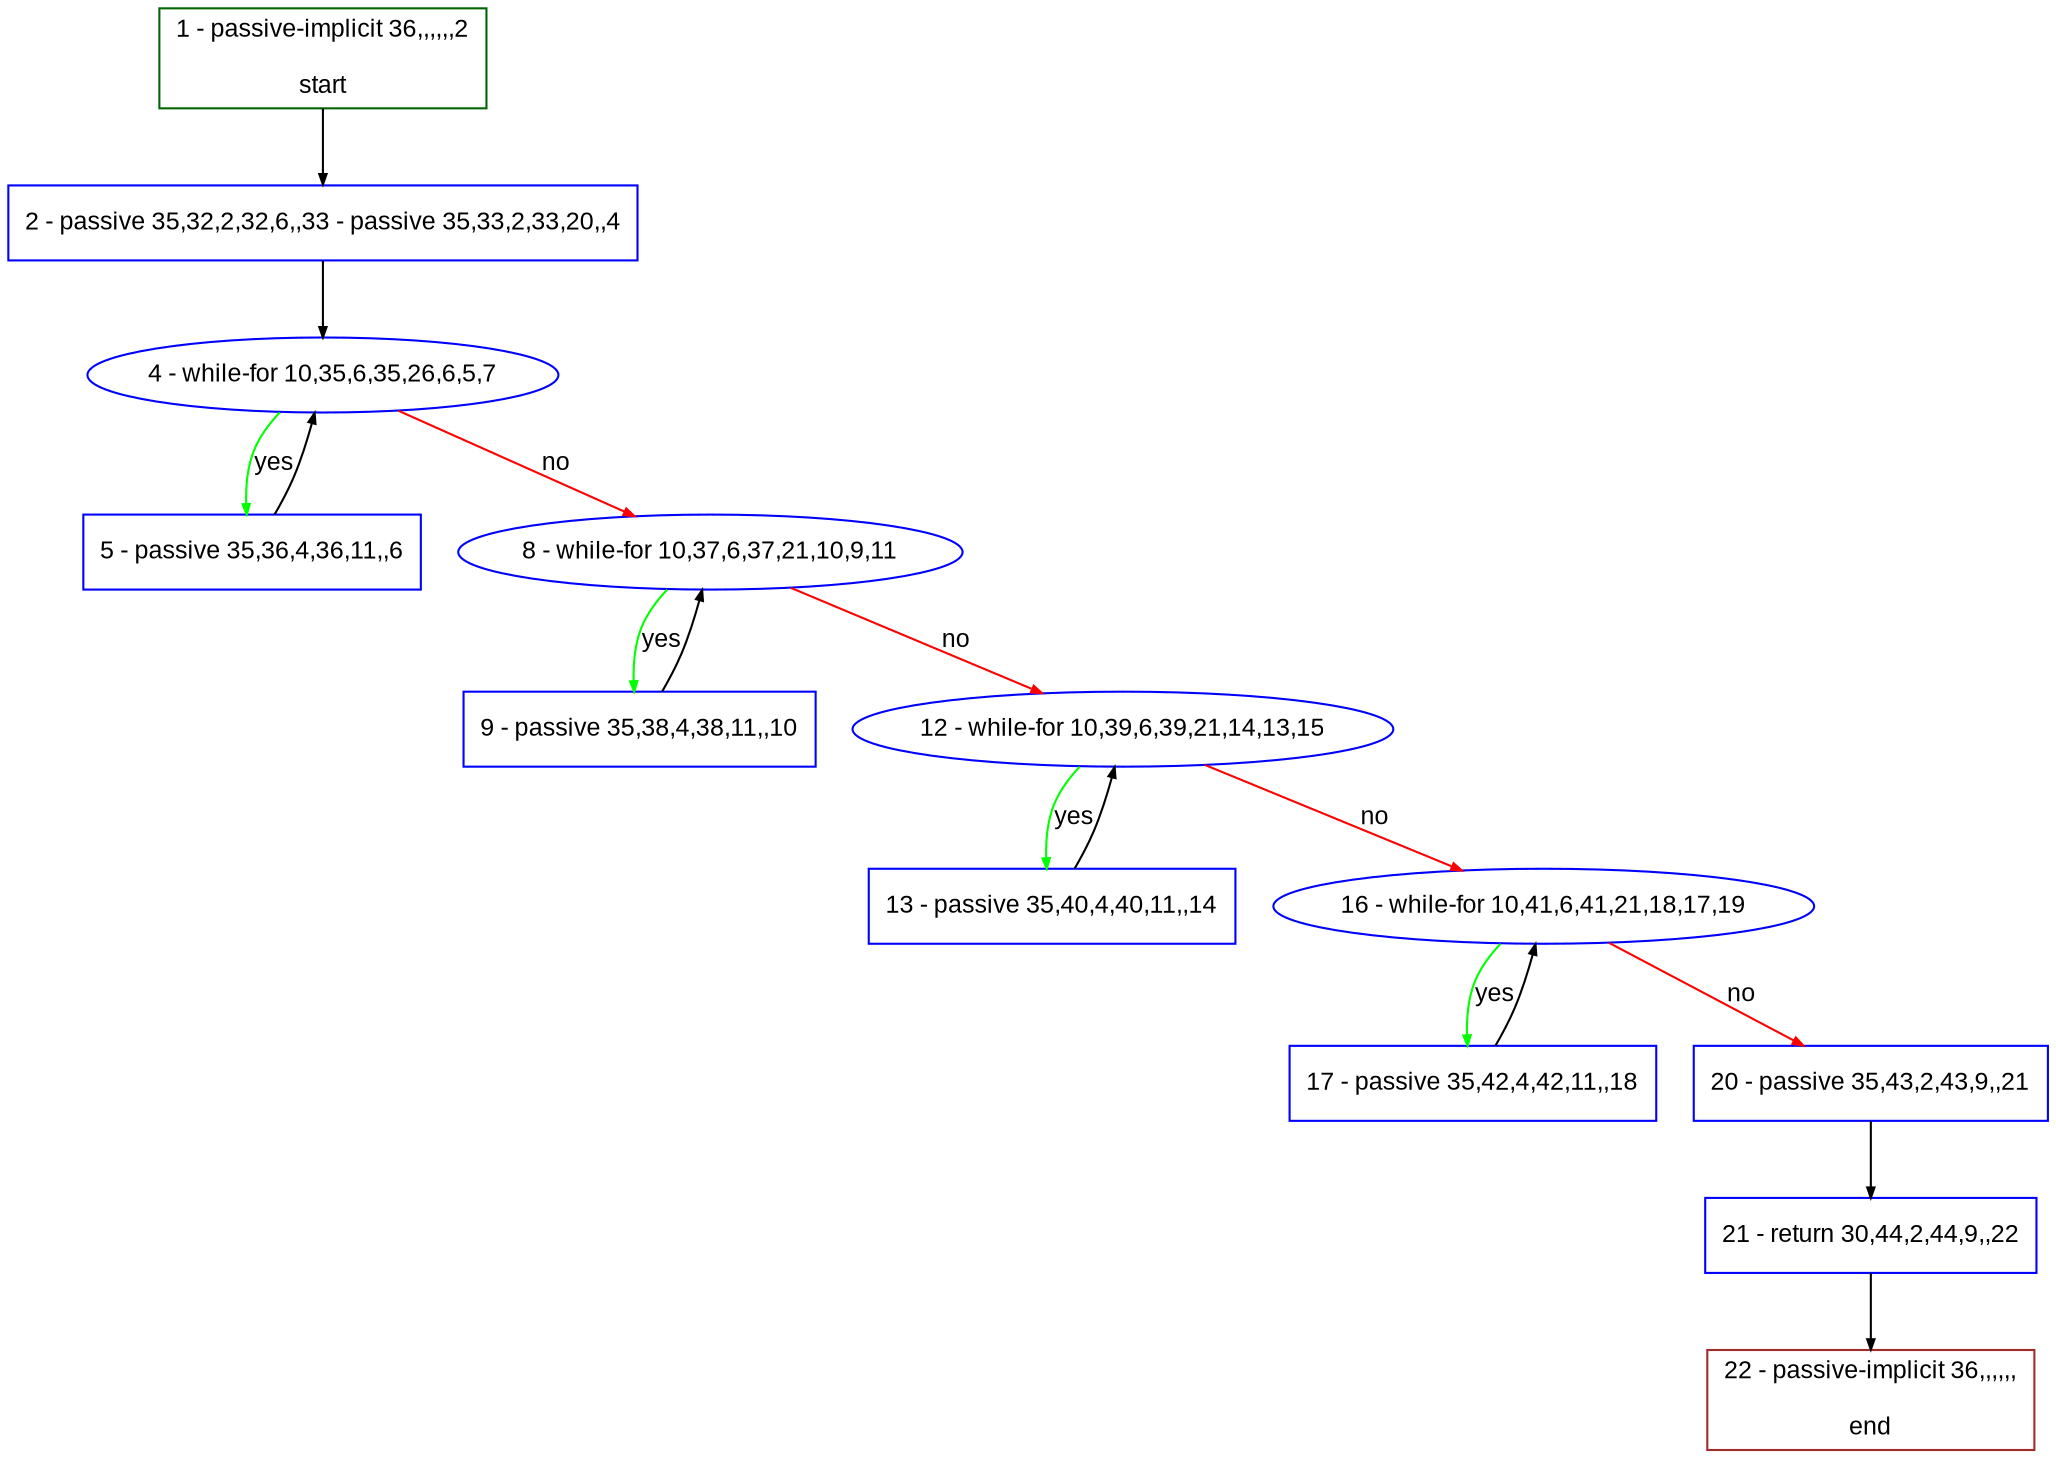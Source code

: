 digraph "" {
  graph [bgcolor="white", fillcolor="#FFFFCC", pack="true", packmode="clust", fontname="Arial", label="", fontsize="12", compound="true", style="rounded,filled"];
  node [node_initialized="no", fillcolor="white", fontname="Arial", label="", color="grey", fontsize="12", fixedsize="false", compound="true", shape="rectangle", style="filled"];
  edge [arrowtail="none", lhead="", fontcolor="black", fontname="Arial", label="", color="black", fontsize="12", arrowhead="normal", arrowsize="0.5", compound="true", ltail="", dir="forward"];
  __N1 [fillcolor="#ffffff", label="2 - passive 35,32,2,32,6,,33 - passive 35,33,2,33,20,,4", color="#0000ff", shape="box", style="filled"];
  __N2 [fillcolor="#ffffff", label="1 - passive-implicit 36,,,,,,2\n\nstart", color="#006400", shape="box", style="filled"];
  __N3 [fillcolor="#ffffff", label="4 - while-for 10,35,6,35,26,6,5,7", color="#0000ff", shape="oval", style="filled"];
  __N4 [fillcolor="#ffffff", label="5 - passive 35,36,4,36,11,,6", color="#0000ff", shape="box", style="filled"];
  __N5 [fillcolor="#ffffff", label="8 - while-for 10,37,6,37,21,10,9,11", color="#0000ff", shape="oval", style="filled"];
  __N6 [fillcolor="#ffffff", label="9 - passive 35,38,4,38,11,,10", color="#0000ff", shape="box", style="filled"];
  __N7 [fillcolor="#ffffff", label="12 - while-for 10,39,6,39,21,14,13,15", color="#0000ff", shape="oval", style="filled"];
  __N8 [fillcolor="#ffffff", label="13 - passive 35,40,4,40,11,,14", color="#0000ff", shape="box", style="filled"];
  __N9 [fillcolor="#ffffff", label="16 - while-for 10,41,6,41,21,18,17,19", color="#0000ff", shape="oval", style="filled"];
  __N10 [fillcolor="#ffffff", label="17 - passive 35,42,4,42,11,,18", color="#0000ff", shape="box", style="filled"];
  __N11 [fillcolor="#ffffff", label="20 - passive 35,43,2,43,9,,21", color="#0000ff", shape="box", style="filled"];
  __N12 [fillcolor="#ffffff", label="21 - return 30,44,2,44,9,,22", color="#0000ff", shape="box", style="filled"];
  __N13 [fillcolor="#ffffff", label="22 - passive-implicit 36,,,,,,\n\nend", color="#a52a2a", shape="box", style="filled"];
  __N2 -> __N1 [arrowtail="none", color="#000000", label="", arrowhead="normal", dir="forward"];
  __N1 -> __N3 [arrowtail="none", color="#000000", label="", arrowhead="normal", dir="forward"];
  __N3 -> __N4 [arrowtail="none", color="#00ff00", label="yes", arrowhead="normal", dir="forward"];
  __N4 -> __N3 [arrowtail="none", color="#000000", label="", arrowhead="normal", dir="forward"];
  __N3 -> __N5 [arrowtail="none", color="#ff0000", label="no", arrowhead="normal", dir="forward"];
  __N5 -> __N6 [arrowtail="none", color="#00ff00", label="yes", arrowhead="normal", dir="forward"];
  __N6 -> __N5 [arrowtail="none", color="#000000", label="", arrowhead="normal", dir="forward"];
  __N5 -> __N7 [arrowtail="none", color="#ff0000", label="no", arrowhead="normal", dir="forward"];
  __N7 -> __N8 [arrowtail="none", color="#00ff00", label="yes", arrowhead="normal", dir="forward"];
  __N8 -> __N7 [arrowtail="none", color="#000000", label="", arrowhead="normal", dir="forward"];
  __N7 -> __N9 [arrowtail="none", color="#ff0000", label="no", arrowhead="normal", dir="forward"];
  __N9 -> __N10 [arrowtail="none", color="#00ff00", label="yes", arrowhead="normal", dir="forward"];
  __N10 -> __N9 [arrowtail="none", color="#000000", label="", arrowhead="normal", dir="forward"];
  __N9 -> __N11 [arrowtail="none", color="#ff0000", label="no", arrowhead="normal", dir="forward"];
  __N11 -> __N12 [arrowtail="none", color="#000000", label="", arrowhead="normal", dir="forward"];
  __N12 -> __N13 [arrowtail="none", color="#000000", label="", arrowhead="normal", dir="forward"];
}
